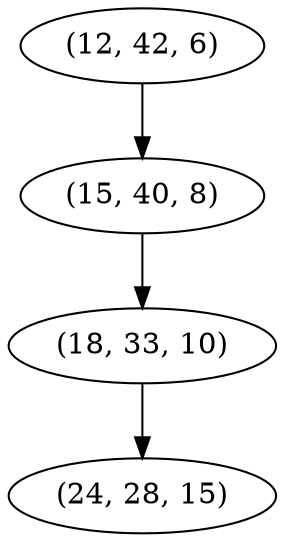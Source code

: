 digraph tree {
    "(12, 42, 6)";
    "(15, 40, 8)";
    "(18, 33, 10)";
    "(24, 28, 15)";
    "(12, 42, 6)" -> "(15, 40, 8)";
    "(15, 40, 8)" -> "(18, 33, 10)";
    "(18, 33, 10)" -> "(24, 28, 15)";
}
